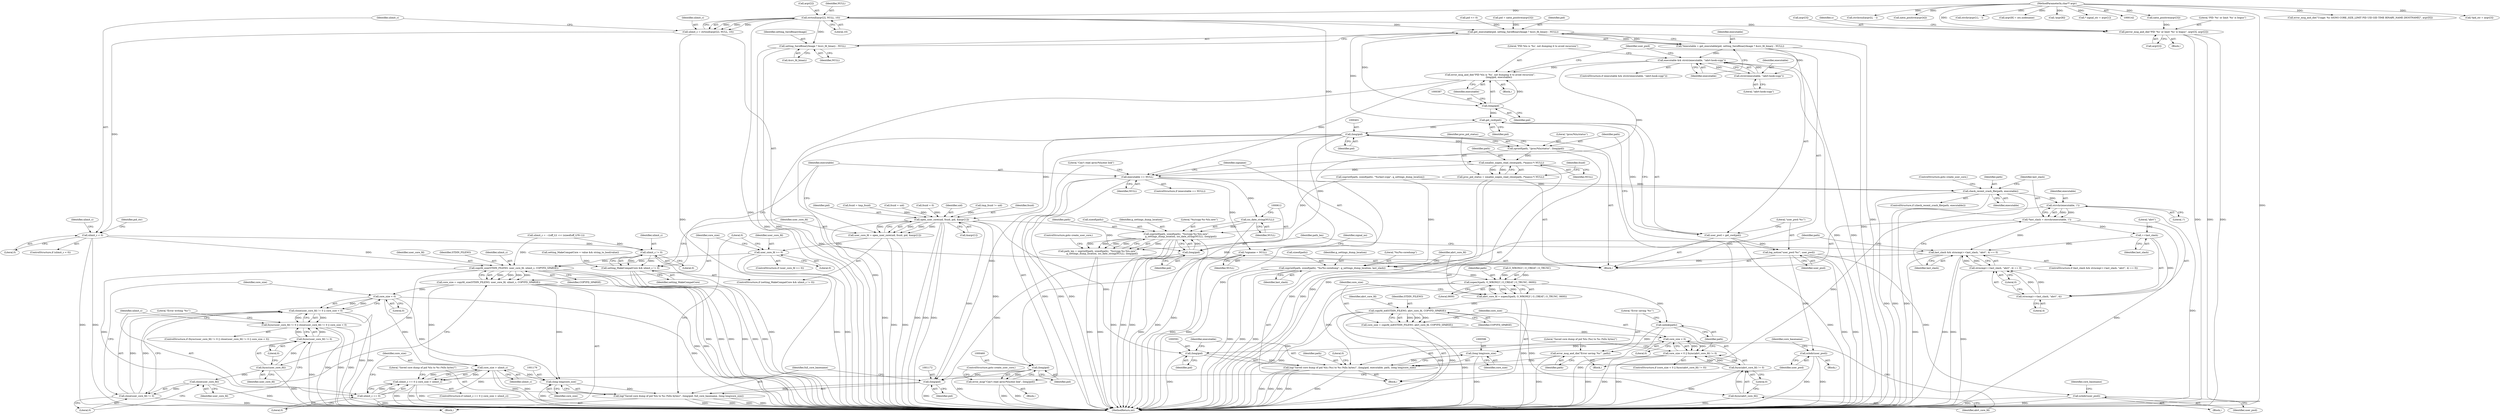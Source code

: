 digraph "0_abrt_80408e9e24a1c10f85fd969e1853e0f192157f92_0@array" {
"1000270" [label="(Call,strtoull(argv[2], NULL, 10))"];
"1000144" [label="(MethodParameterIn,char** argv)"];
"1000268" [label="(Call,ulimit_c = strtoull(argv[2], NULL, 10))"];
"1000277" [label="(Call,ulimit_c < 0)"];
"1000439" [label="(Call,ulimit_c != 0)"];
"1000437" [label="(Call,setting_MakeCompatCore && ulimit_c != 0)"];
"1001125" [label="(Call,copyfd_size(STDIN_FILENO, user_core_fd, ulimit_c, COPYFD_SPARSE))"];
"1001123" [label="(Call,core_size = copyfd_size(STDIN_FILENO, user_core_fd, ulimit_c, COPYFD_SPARSE))"];
"1001141" [label="(Call,core_size < 0)"];
"1001136" [label="(Call,close(user_core_fd) != 0 || core_size < 0)"];
"1001131" [label="(Call,fsync(user_core_fd) != 0 || close(user_core_fd) != 0 || core_size < 0)"];
"1001159" [label="(Call,core_size > ulimit_c)"];
"1001155" [label="(Call,ulimit_c == 0 || core_size > ulimit_c)"];
"1001175" [label="(Call,(long long)core_size)"];
"1001169" [label="(Call,log(\"Saved core dump of pid %lu to %s (%llu bytes)\", (long)pid, full_core_basename, (long long)core_size))"];
"1001133" [label="(Call,fsync(user_core_fd))"];
"1001132" [label="(Call,fsync(user_core_fd) != 0)"];
"1001138" [label="(Call,close(user_core_fd))"];
"1001137" [label="(Call,close(user_core_fd) != 0)"];
"1001156" [label="(Call,ulimit_c == 0)"];
"1000321" [label="(Call,perror_msg_and_die(\"PID '%s' or limit '%s' is bogus\", argv[3], argv[2]))"];
"1000370" [label="(Call,get_executable(pid, setting_SaveBinaryImage ? &src_fd_binary : NULL))"];
"1000368" [label="(Call,*executable = get_executable(pid, setting_SaveBinaryImage ? &src_fd_binary : NULL))"];
"1000378" [label="(Call,executable && strstr(executable, \"/abrt-hook-ccpp\"))"];
"1000384" [label="(Call,error_msg_and_die(\"PID %lu is '%s', not dumping it to avoid recursion\",\n                        (long)pid, executable))"];
"1000453" [label="(Call,executable == NULL)"];
"1000464" [label="(Call,*signame = NULL)"];
"1000526" [label="(Call,check_recent_crash_file(path, executable))"];
"1000534" [label="(Call,strrchr(executable, '/'))"];
"1000532" [label="(Call,*last_slash = strrchr(executable, '/'))"];
"1000538" [label="(Call,last_slash && strncmp(++last_slash, \"abrt\", 4) == 0)"];
"1000548" [label="(Call,snprintf(path, sizeof(path), \"%s/%s-coredump\", g_settings_dump_location, last_slash))"];
"1000558" [label="(Call,xopen3(path, O_WRONLY | O_CREAT | O_TRUNC, 0600))"];
"1000556" [label="(Call,abrt_core_fd = xopen3(path, O_WRONLY | O_CREAT | O_TRUNC, 0600))"];
"1000569" [label="(Call,copyfd_eof(STDIN_FILENO, abrt_core_fd, COPYFD_SPARSE))"];
"1000567" [label="(Call,core_size = copyfd_eof(STDIN_FILENO, abrt_core_fd, COPYFD_SPARSE))"];
"1000575" [label="(Call,core_size < 0)"];
"1000574" [label="(Call,core_size < 0 || fsync(abrt_core_fd) != 0)"];
"1000595" [label="(Call,(long long)core_size)"];
"1000588" [label="(Call,log(\"Saved core dump of pid %lu (%s) to %s (%llu bytes)\", (long)pid, executable, path, (long long)core_size))"];
"1000579" [label="(Call,fsync(abrt_core_fd))"];
"1000578" [label="(Call,fsync(abrt_core_fd) != 0)"];
"1000583" [label="(Call,unlink(path))"];
"1000585" [label="(Call,error_msg_and_die(\"Error saving '%s'\", path))"];
"1000542" [label="(Call,++last_slash)"];
"1000541" [label="(Call,strncmp(++last_slash, \"abrt\", 4))"];
"1000540" [label="(Call,strncmp(++last_slash, \"abrt\", 4) == 0)"];
"1000609" [label="(Call,iso_date_string(NULL))"];
"1000603" [label="(Call,snprintf(path, sizeof(path), \"%s/ccpp-%s-%lu.new\",\n            g_settings_dump_location, iso_date_string(NULL), (long)pid))"];
"1000601" [label="(Call,path_len = snprintf(path, sizeof(path), \"%s/ccpp-%s-%lu.new\",\n            g_settings_dump_location, iso_date_string(NULL), (long)pid))"];
"1000380" [label="(Call,strstr(executable, \"/abrt-hook-ccpp\"))"];
"1000386" [label="(Call,(long)pid)"];
"1000392" [label="(Call,get_cwd(pid))"];
"1000390" [label="(Call,user_pwd = get_cwd(pid))"];
"1000394" [label="(Call,log_notice(\"user_pwd:'%s'\", user_pwd))"];
"1001148" [label="(Call,xchdir(user_pwd))"];
"1001163" [label="(Call,xchdir(user_pwd))"];
"1000400" [label="(Call,(long)pid)"];
"1000397" [label="(Call,sprintf(path, \"/proc/%lu/status\", (long)pid))"];
"1000405" [label="(Call,xmalloc_xopen_read_close(path, /*maxsz:*/ NULL))"];
"1000403" [label="(Call,proc_pid_status = xmalloc_xopen_read_close(path, /*maxsz:*/ NULL))"];
"1000444" [label="(Call,open_user_core(uid, fsuid, pid, &argv[1]))"];
"1000442" [label="(Call,user_core_fd = open_user_core(uid, fsuid, pid, &argv[1]))"];
"1001118" [label="(Call,user_core_fd >= 0)"];
"1000459" [label="(Call,(long)pid)"];
"1000457" [label="(Call,error_msg(\"Can't read /proc/%lu/exe link\", (long)pid))"];
"1001171" [label="(Call,(long)pid)"];
"1000590" [label="(Call,(long)pid)"];
"1000611" [label="(Call,(long)pid)"];
"1000372" [label="(Call,setting_SaveBinaryImage ? &src_fd_binary : NULL)"];
"1001126" [label="(Identifier,STDIN_FILENO)"];
"1001132" [label="(Call,fsync(user_core_fd) != 0)"];
"1000393" [label="(Identifier,pid)"];
"1000607" [label="(Literal,\"%s/ccpp-%s-%lu.new\")"];
"1000397" [label="(Call,sprintf(path, \"/proc/%lu/status\", (long)pid))"];
"1000537" [label="(ControlStructure,if (last_slash && strncmp(++last_slash, \"abrt\", 4) == 0))"];
"1001131" [label="(Call,fsync(user_core_fd) != 0 || close(user_core_fd) != 0 || core_size < 0)"];
"1001162" [label="(Block,)"];
"1000468" [label="(Identifier,signal_no)"];
"1001175" [label="(Call,(long long)core_size)"];
"1001170" [label="(Literal,\"Saved core dump of pid %lu to %s (%llu bytes)\")"];
"1001164" [label="(Identifier,user_pwd)"];
"1000403" [label="(Call,proc_pid_status = xmalloc_xopen_read_close(path, /*maxsz:*/ NULL))"];
"1000171" [label="(Call,error_msg_and_die(\"Usage: %s SIGNO CORE_SIZE_LIMIT PID UID GID TIME BINARY_NAME [HOSTNAME]\", argv[0]))"];
"1000378" [label="(Call,executable && strstr(executable, \"/abrt-hook-ccpp\"))"];
"1000437" [label="(Call,setting_MakeCompatCore && ulimit_c != 0)"];
"1001169" [label="(Call,log(\"Saved core dump of pid %lu to %s (%llu bytes)\", (long)pid, full_core_basename, (long long)core_size))"];
"1001138" [label="(Call,close(user_core_fd))"];
"1000594" [label="(Identifier,path)"];
"1000541" [label="(Call,strncmp(++last_slash, \"abrt\", 4))"];
"1000611" [label="(Call,(long)pid)"];
"1000376" [label="(Identifier,NULL)"];
"1000603" [label="(Call,snprintf(path, sizeof(path), \"%s/ccpp-%s-%lu.new\",\n            g_settings_dump_location, iso_date_string(NULL), (long)pid))"];
"1000296" [label="(Identifier,pid_str)"];
"1001155" [label="(Call,ulimit_c == 0 || core_size > ulimit_c)"];
"1000269" [label="(Identifier,ulimit_c)"];
"1000326" [label="(Call,argv[2])"];
"1000580" [label="(Identifier,abrt_core_fd)"];
"1000443" [label="(Identifier,user_core_fd)"];
"1001171" [label="(Call,(long)pid)"];
"1000590" [label="(Call,(long)pid)"];
"1001139" [label="(Identifier,user_core_fd)"];
"1001143" [label="(Literal,0)"];
"1001159" [label="(Call,core_size > ulimit_c)"];
"1000539" [label="(Identifier,last_slash)"];
"1000544" [label="(Literal,\"abrt\")"];
"1000534" [label="(Call,strrchr(executable, '/'))"];
"1000380" [label="(Call,strstr(executable, \"/abrt-hook-ccpp\"))"];
"1001135" [label="(Literal,0)"];
"1000410" [label="(Identifier,fsuid)"];
"1000370" [label="(Call,get_executable(pid, setting_SaveBinaryImage ? &src_fd_binary : NULL))"];
"1001151" [label="(Identifier,core_basename)"];
"1000295" [label="(Call,*pid_str = argv[3])"];
"1001118" [label="(Call,user_core_fd >= 0)"];
"1001117" [label="(ControlStructure,if (user_core_fd >= 0))"];
"1000282" [label="(Identifier,ulimit_c)"];
"1001154" [label="(ControlStructure,if (ulimit_c == 0 || core_size > ulimit_c))"];
"1000368" [label="(Call,*executable = get_executable(pid, setting_SaveBinaryImage ? &src_fd_binary : NULL))"];
"1000569" [label="(Call,copyfd_eof(STDIN_FILENO, abrt_core_fd, COPYFD_SPARSE))"];
"1000586" [label="(Literal,\"Error saving '%s'\")"];
"1001173" [label="(Identifier,pid)"];
"1000276" [label="(ControlStructure,if (ulimit_c < 0))"];
"1001136" [label="(Call,close(user_core_fd) != 0 || core_size < 0)"];
"1000599" [label="(Literal,0)"];
"1000384" [label="(Call,error_msg_and_die(\"PID %lu is '%s', not dumping it to avoid recursion\",\n                        (long)pid, executable))"];
"1000573" [label="(ControlStructure,if (core_size < 0 || fsync(abrt_core_fd) != 0))"];
"1000271" [label="(Call,argv[2])"];
"1000570" [label="(Identifier,STDIN_FILENO)"];
"1000392" [label="(Call,get_cwd(pid))"];
"1000525" [label="(ControlStructure,if (check_recent_crash_file(path, executable)))"];
"1000223" [label="(Call,setting_MakeCompatCore = value && string_to_bool(value))"];
"1000553" [label="(Identifier,g_settings_dump_location)"];
"1000371" [label="(Identifier,pid)"];
"1001134" [label="(Identifier,user_core_fd)"];
"1000405" [label="(Call,xmalloc_xopen_read_close(path, /*maxsz:*/ NULL))"];
"1000447" [label="(Identifier,pid)"];
"1001157" [label="(Identifier,ulimit_c)"];
"1000605" [label="(Call,sizeof(path))"];
"1001142" [label="(Identifier,core_size)"];
"1000533" [label="(Identifier,last_slash)"];
"1000322" [label="(Literal,\"PID '%s' or limit '%s' is bogus\")"];
"1000560" [label="(Call,O_WRONLY | O_CREAT | O_TRUNC)"];
"1000323" [label="(Call,argv[3])"];
"1000433" [label="(Call,fsuid = tmp_fsuid)"];
"1001156" [label="(Call,ulimit_c == 0)"];
"1000462" [label="(ControlStructure,goto create_user_core;)"];
"1001133" [label="(Call,fsync(user_core_fd))"];
"1001180" [label="(MethodReturn,int)"];
"1000582" [label="(Block,)"];
"1001137" [label="(Call,close(user_core_fd) != 0)"];
"1000406" [label="(Identifier,path)"];
"1000196" [label="(Call,strchrnul(argv[i], ' '))"];
"1000593" [label="(Identifier,executable)"];
"1000386" [label="(Call,(long)pid)"];
"1001160" [label="(Identifier,core_size)"];
"1000465" [label="(Identifier,signame)"];
"1000545" [label="(Literal,4)"];
"1000608" [label="(Identifier,g_settings_dump_location)"];
"1000588" [label="(Call,log(\"Saved core dump of pid %lu (%s) to %s (%llu bytes)\", (long)pid, executable, path, (long long)core_size))"];
"1000559" [label="(Identifier,path)"];
"1000602" [label="(Identifier,path_len)"];
"1001158" [label="(Literal,0)"];
"1000379" [label="(Identifier,executable)"];
"1000546" [label="(Literal,0)"];
"1001120" [label="(Literal,0)"];
"1001179" [label="(Literal,0)"];
"1000310" [label="(Call,xatoi_positive(argv[4]))"];
"1001129" [label="(Identifier,COPYFD_SPARSE)"];
"1000572" [label="(Identifier,COPYFD_SPARSE)"];
"1000388" [label="(Identifier,pid)"];
"1001127" [label="(Identifier,user_core_fd)"];
"1001140" [label="(Literal,0)"];
"1000383" [label="(Block,)"];
"1000400" [label="(Call,(long)pid)"];
"1001119" [label="(Identifier,user_core_fd)"];
"1000601" [label="(Call,path_len = snprintf(path, sizeof(path), \"%s/ccpp-%s-%lu.new\",\n            g_settings_dump_location, iso_date_string(NULL), (long)pid))"];
"1000464" [label="(Call,*signame = NULL)"];
"1000557" [label="(Identifier,abrt_core_fd)"];
"1000579" [label="(Call,fsync(abrt_core_fd))"];
"1000576" [label="(Identifier,core_size)"];
"1000317" [label="(Call,pid <= 0)"];
"1000177" [label="(Call,strchr(argv[1], ' '))"];
"1000270" [label="(Call,strtoull(argv[2], NULL, 10))"];
"1000552" [label="(Literal,\"%s/%s-coredump\")"];
"1000610" [label="(Identifier,NULL)"];
"1000459" [label="(Call,(long)pid)"];
"1000466" [label="(Identifier,NULL)"];
"1001149" [label="(Identifier,user_pwd)"];
"1000540" [label="(Call,strncmp(++last_slash, \"abrt\", 4) == 0)"];
"1000321" [label="(Call,perror_msg_and_die(\"PID '%s' or limit '%s' is bogus\", argv[3], argv[2]))"];
"1000578" [label="(Call,fsync(abrt_core_fd) != 0)"];
"1001148" [label="(Call,xchdir(user_pwd))"];
"1000390" [label="(Call,user_pwd = get_cwd(pid))"];
"1000399" [label="(Literal,\"/proc/%lu/status\")"];
"1000574" [label="(Call,core_size < 0 || fsync(abrt_core_fd) != 0)"];
"1000585" [label="(Call,error_msg_and_die(\"Error saving '%s'\", path))"];
"1000615" [label="(ControlStructure,goto create_user_core;)"];
"1000382" [label="(Literal,\"/abrt-hook-ccpp\")"];
"1000389" [label="(Identifier,executable)"];
"1000565" [label="(Literal,0600)"];
"1000278" [label="(Identifier,ulimit_c)"];
"1000441" [label="(Literal,0)"];
"1000571" [label="(Identifier,abrt_core_fd)"];
"1000535" [label="(Identifier,executable)"];
"1000409" [label="(Call,fsuid = uid)"];
"1000567" [label="(Call,core_size = copyfd_eof(STDIN_FILENO, abrt_core_fd, COPYFD_SPARSE))"];
"1001177" [label="(Identifier,core_size)"];
"1000550" [label="(Call,sizeof(path))"];
"1000436" [label="(ControlStructure,if (setting_MakeCompatCore && ulimit_c != 0))"];
"1000587" [label="(Identifier,path)"];
"1001161" [label="(Identifier,ulimit_c)"];
"1000456" [label="(Block,)"];
"1000407" [label="(Identifier,NULL)"];
"1000542" [label="(Call,++last_slash)"];
"1000458" [label="(Literal,\"Can't read /proc/%lu/exe link\")"];
"1000448" [label="(Call,&argv[1])"];
"1000461" [label="(Identifier,pid)"];
"1000568" [label="(Identifier,core_size)"];
"1000543" [label="(Identifier,last_slash)"];
"1000395" [label="(Literal,\"user_pwd:'%s'\")"];
"1000556" [label="(Call,abrt_core_fd = xopen3(path, O_WRONLY | O_CREAT | O_TRUNC, 0600))"];
"1000592" [label="(Identifier,pid)"];
"1000452" [label="(ControlStructure,if (executable == NULL))"];
"1000581" [label="(Literal,0)"];
"1000519" [label="(Call,snprintf(path, sizeof(path), \"%s/last-ccpp\", g_settings_dump_location))"];
"1000575" [label="(Call,core_size < 0)"];
"1000604" [label="(Identifier,path)"];
"1001128" [label="(Identifier,ulimit_c)"];
"1000381" [label="(Identifier,executable)"];
"1001163" [label="(Call,xchdir(user_pwd))"];
"1000538" [label="(Call,last_slash && strncmp(++last_slash, \"abrt\", 4) == 0)"];
"1000548" [label="(Call,snprintf(path, sizeof(path), \"%s/%s-coredump\", g_settings_dump_location, last_slash))"];
"1001174" [label="(Identifier,full_core_basename)"];
"1000453" [label="(Call,executable == NULL)"];
"1000457" [label="(Call,error_msg(\"Can't read /proc/%lu/exe link\", (long)pid))"];
"1001141" [label="(Call,core_size < 0)"];
"1000527" [label="(Identifier,path)"];
"1000354" [label="(Call,argv[8] = uts.nodename)"];
"1000558" [label="(Call,xopen3(path, O_WRONLY | O_CREAT | O_TRUNC, 0600))"];
"1001166" [label="(Identifier,core_basename)"];
"1001124" [label="(Identifier,core_size)"];
"1000425" [label="(Call,fsuid = 0)"];
"1001125" [label="(Call,copyfd_size(STDIN_FILENO, user_core_fd, ulimit_c, COPYFD_SPARSE))"];
"1000439" [label="(Call,ulimit_c != 0)"];
"1000536" [label="(Literal,'/')"];
"1000549" [label="(Identifier,path)"];
"1000597" [label="(Identifier,core_size)"];
"1001144" [label="(Block,)"];
"1000404" [label="(Identifier,proc_pid_status)"];
"1000442" [label="(Call,user_core_fd = open_user_core(uid, fsuid, pid, &argv[1]))"];
"1000369" [label="(Identifier,executable)"];
"1000445" [label="(Identifier,uid)"];
"1000145" [label="(Block,)"];
"1000279" [label="(Literal,0)"];
"1000320" [label="(Block,)"];
"1000532" [label="(Call,*last_slash = strrchr(executable, '/'))"];
"1000583" [label="(Call,unlink(path))"];
"1000394" [label="(Call,log_notice(\"user_pwd:'%s'\", user_pwd))"];
"1000547" [label="(Block,)"];
"1001146" [label="(Literal,\"Error writing '%s'\")"];
"1000609" [label="(Call,iso_date_string(NULL))"];
"1000144" [label="(MethodParameterIn,char** argv)"];
"1000444" [label="(Call,open_user_core(uid, fsuid, pid, &argv[1]))"];
"1000595" [label="(Call,(long long)core_size)"];
"1000268" [label="(Call,ulimit_c = strtoull(argv[2], NULL, 10))"];
"1000275" [label="(Literal,10)"];
"1000526" [label="(Call,check_recent_crash_file(path, executable))"];
"1001123" [label="(Call,core_size = copyfd_size(STDIN_FILENO, user_core_fd, ulimit_c, COPYFD_SPARSE))"];
"1000346" [label="(Call,!argv[8])"];
"1000440" [label="(Identifier,ulimit_c)"];
"1000530" [label="(ControlStructure,goto create_user_core;)"];
"1000257" [label="(Call,* signal_str = argv[1])"];
"1000303" [label="(Call,xatoi_positive(argv[3]))"];
"1000372" [label="(Call,setting_SaveBinaryImage ? &src_fd_binary : NULL)"];
"1000402" [label="(Identifier,pid)"];
"1000421" [label="(Call,tmp_fsuid != uid)"];
"1000528" [label="(Identifier,executable)"];
"1000455" [label="(Identifier,NULL)"];
"1001130" [label="(ControlStructure,if (fsync(user_core_fd) != 0 || close(user_core_fd) != 0 || core_size < 0))"];
"1000277" [label="(Call,ulimit_c < 0)"];
"1000454" [label="(Identifier,executable)"];
"1000438" [label="(Identifier,setting_MakeCompatCore)"];
"1000281" [label="(Call,ulimit_c = ~((off_t)1 << (sizeof(off_t)*8-1)))"];
"1000554" [label="(Identifier,last_slash)"];
"1000398" [label="(Identifier,path)"];
"1001121" [label="(Block,)"];
"1000391" [label="(Identifier,user_pwd)"];
"1000301" [label="(Call,pid = xatoi_positive(argv[3]))"];
"1000385" [label="(Literal,\"PID %lu is '%s', not dumping it to avoid recursion\")"];
"1000589" [label="(Literal,\"Saved core dump of pid %lu (%s) to %s (%llu bytes)\")"];
"1000613" [label="(Identifier,pid)"];
"1000446" [label="(Identifier,fsuid)"];
"1000377" [label="(ControlStructure,if (executable && strstr(executable, \"/abrt-hook-ccpp\")))"];
"1000374" [label="(Call,&src_fd_binary)"];
"1000373" [label="(Identifier,setting_SaveBinaryImage)"];
"1000332" [label="(Identifier,s)"];
"1000577" [label="(Literal,0)"];
"1000584" [label="(Identifier,path)"];
"1000274" [label="(Identifier,NULL)"];
"1000396" [label="(Identifier,user_pwd)"];
"1000270" -> "1000268"  [label="AST: "];
"1000270" -> "1000275"  [label="CFG: "];
"1000271" -> "1000270"  [label="AST: "];
"1000274" -> "1000270"  [label="AST: "];
"1000275" -> "1000270"  [label="AST: "];
"1000268" -> "1000270"  [label="CFG: "];
"1000270" -> "1001180"  [label="DDG: "];
"1000270" -> "1000268"  [label="DDG: "];
"1000270" -> "1000268"  [label="DDG: "];
"1000270" -> "1000268"  [label="DDG: "];
"1000144" -> "1000270"  [label="DDG: "];
"1000270" -> "1000321"  [label="DDG: "];
"1000270" -> "1000370"  [label="DDG: "];
"1000270" -> "1000372"  [label="DDG: "];
"1000270" -> "1000405"  [label="DDG: "];
"1000144" -> "1000142"  [label="AST: "];
"1000144" -> "1001180"  [label="DDG: "];
"1000144" -> "1000171"  [label="DDG: "];
"1000144" -> "1000177"  [label="DDG: "];
"1000144" -> "1000196"  [label="DDG: "];
"1000144" -> "1000257"  [label="DDG: "];
"1000144" -> "1000295"  [label="DDG: "];
"1000144" -> "1000303"  [label="DDG: "];
"1000144" -> "1000310"  [label="DDG: "];
"1000144" -> "1000321"  [label="DDG: "];
"1000144" -> "1000346"  [label="DDG: "];
"1000144" -> "1000354"  [label="DDG: "];
"1000268" -> "1000145"  [label="AST: "];
"1000269" -> "1000268"  [label="AST: "];
"1000278" -> "1000268"  [label="CFG: "];
"1000268" -> "1001180"  [label="DDG: "];
"1000268" -> "1000277"  [label="DDG: "];
"1000277" -> "1000276"  [label="AST: "];
"1000277" -> "1000279"  [label="CFG: "];
"1000278" -> "1000277"  [label="AST: "];
"1000279" -> "1000277"  [label="AST: "];
"1000282" -> "1000277"  [label="CFG: "];
"1000296" -> "1000277"  [label="CFG: "];
"1000277" -> "1001180"  [label="DDG: "];
"1000277" -> "1001180"  [label="DDG: "];
"1000277" -> "1000439"  [label="DDG: "];
"1000277" -> "1001125"  [label="DDG: "];
"1000439" -> "1000437"  [label="AST: "];
"1000439" -> "1000441"  [label="CFG: "];
"1000440" -> "1000439"  [label="AST: "];
"1000441" -> "1000439"  [label="AST: "];
"1000437" -> "1000439"  [label="CFG: "];
"1000439" -> "1001180"  [label="DDG: "];
"1000439" -> "1000437"  [label="DDG: "];
"1000439" -> "1000437"  [label="DDG: "];
"1000281" -> "1000439"  [label="DDG: "];
"1000439" -> "1001125"  [label="DDG: "];
"1000437" -> "1000436"  [label="AST: "];
"1000437" -> "1000438"  [label="CFG: "];
"1000438" -> "1000437"  [label="AST: "];
"1000443" -> "1000437"  [label="CFG: "];
"1000454" -> "1000437"  [label="CFG: "];
"1000437" -> "1001180"  [label="DDG: "];
"1000437" -> "1001180"  [label="DDG: "];
"1000437" -> "1001180"  [label="DDG: "];
"1000223" -> "1000437"  [label="DDG: "];
"1001125" -> "1001123"  [label="AST: "];
"1001125" -> "1001129"  [label="CFG: "];
"1001126" -> "1001125"  [label="AST: "];
"1001127" -> "1001125"  [label="AST: "];
"1001128" -> "1001125"  [label="AST: "];
"1001129" -> "1001125"  [label="AST: "];
"1001123" -> "1001125"  [label="CFG: "];
"1001125" -> "1001180"  [label="DDG: "];
"1001125" -> "1001180"  [label="DDG: "];
"1001125" -> "1001180"  [label="DDG: "];
"1001125" -> "1001123"  [label="DDG: "];
"1001125" -> "1001123"  [label="DDG: "];
"1001125" -> "1001123"  [label="DDG: "];
"1001125" -> "1001123"  [label="DDG: "];
"1001118" -> "1001125"  [label="DDG: "];
"1000281" -> "1001125"  [label="DDG: "];
"1001125" -> "1001133"  [label="DDG: "];
"1001125" -> "1001156"  [label="DDG: "];
"1001123" -> "1001121"  [label="AST: "];
"1001124" -> "1001123"  [label="AST: "];
"1001134" -> "1001123"  [label="CFG: "];
"1001123" -> "1001180"  [label="DDG: "];
"1001123" -> "1001180"  [label="DDG: "];
"1001123" -> "1001141"  [label="DDG: "];
"1001123" -> "1001159"  [label="DDG: "];
"1001123" -> "1001175"  [label="DDG: "];
"1001141" -> "1001136"  [label="AST: "];
"1001141" -> "1001143"  [label="CFG: "];
"1001142" -> "1001141"  [label="AST: "];
"1001143" -> "1001141"  [label="AST: "];
"1001136" -> "1001141"  [label="CFG: "];
"1001141" -> "1001180"  [label="DDG: "];
"1001141" -> "1001136"  [label="DDG: "];
"1001141" -> "1001136"  [label="DDG: "];
"1001141" -> "1001159"  [label="DDG: "];
"1001141" -> "1001175"  [label="DDG: "];
"1001136" -> "1001131"  [label="AST: "];
"1001136" -> "1001137"  [label="CFG: "];
"1001137" -> "1001136"  [label="AST: "];
"1001131" -> "1001136"  [label="CFG: "];
"1001136" -> "1001180"  [label="DDG: "];
"1001136" -> "1001180"  [label="DDG: "];
"1001136" -> "1001131"  [label="DDG: "];
"1001136" -> "1001131"  [label="DDG: "];
"1001137" -> "1001136"  [label="DDG: "];
"1001137" -> "1001136"  [label="DDG: "];
"1001131" -> "1001130"  [label="AST: "];
"1001131" -> "1001132"  [label="CFG: "];
"1001132" -> "1001131"  [label="AST: "];
"1001146" -> "1001131"  [label="CFG: "];
"1001157" -> "1001131"  [label="CFG: "];
"1001131" -> "1001180"  [label="DDG: "];
"1001131" -> "1001180"  [label="DDG: "];
"1001131" -> "1001180"  [label="DDG: "];
"1001132" -> "1001131"  [label="DDG: "];
"1001132" -> "1001131"  [label="DDG: "];
"1001159" -> "1001155"  [label="AST: "];
"1001159" -> "1001161"  [label="CFG: "];
"1001160" -> "1001159"  [label="AST: "];
"1001161" -> "1001159"  [label="AST: "];
"1001155" -> "1001159"  [label="CFG: "];
"1001159" -> "1001180"  [label="DDG: "];
"1001159" -> "1001180"  [label="DDG: "];
"1001159" -> "1001155"  [label="DDG: "];
"1001159" -> "1001155"  [label="DDG: "];
"1001156" -> "1001159"  [label="DDG: "];
"1001159" -> "1001175"  [label="DDG: "];
"1001155" -> "1001154"  [label="AST: "];
"1001155" -> "1001156"  [label="CFG: "];
"1001156" -> "1001155"  [label="AST: "];
"1001164" -> "1001155"  [label="CFG: "];
"1001170" -> "1001155"  [label="CFG: "];
"1001155" -> "1001180"  [label="DDG: "];
"1001155" -> "1001180"  [label="DDG: "];
"1001155" -> "1001180"  [label="DDG: "];
"1001156" -> "1001155"  [label="DDG: "];
"1001156" -> "1001155"  [label="DDG: "];
"1001175" -> "1001169"  [label="AST: "];
"1001175" -> "1001177"  [label="CFG: "];
"1001176" -> "1001175"  [label="AST: "];
"1001177" -> "1001175"  [label="AST: "];
"1001169" -> "1001175"  [label="CFG: "];
"1001175" -> "1001180"  [label="DDG: "];
"1001175" -> "1001169"  [label="DDG: "];
"1001169" -> "1001121"  [label="AST: "];
"1001170" -> "1001169"  [label="AST: "];
"1001171" -> "1001169"  [label="AST: "];
"1001174" -> "1001169"  [label="AST: "];
"1001179" -> "1001169"  [label="CFG: "];
"1001169" -> "1001180"  [label="DDG: "];
"1001169" -> "1001180"  [label="DDG: "];
"1001169" -> "1001180"  [label="DDG: "];
"1001169" -> "1001180"  [label="DDG: "];
"1001171" -> "1001169"  [label="DDG: "];
"1001133" -> "1001132"  [label="AST: "];
"1001133" -> "1001134"  [label="CFG: "];
"1001134" -> "1001133"  [label="AST: "];
"1001135" -> "1001133"  [label="CFG: "];
"1001133" -> "1001180"  [label="DDG: "];
"1001133" -> "1001132"  [label="DDG: "];
"1001133" -> "1001138"  [label="DDG: "];
"1001132" -> "1001135"  [label="CFG: "];
"1001135" -> "1001132"  [label="AST: "];
"1001139" -> "1001132"  [label="CFG: "];
"1001132" -> "1001180"  [label="DDG: "];
"1001138" -> "1001137"  [label="AST: "];
"1001138" -> "1001139"  [label="CFG: "];
"1001139" -> "1001138"  [label="AST: "];
"1001140" -> "1001138"  [label="CFG: "];
"1001138" -> "1001180"  [label="DDG: "];
"1001138" -> "1001137"  [label="DDG: "];
"1001137" -> "1001140"  [label="CFG: "];
"1001140" -> "1001137"  [label="AST: "];
"1001142" -> "1001137"  [label="CFG: "];
"1001137" -> "1001180"  [label="DDG: "];
"1001156" -> "1001158"  [label="CFG: "];
"1001157" -> "1001156"  [label="AST: "];
"1001158" -> "1001156"  [label="AST: "];
"1001160" -> "1001156"  [label="CFG: "];
"1001156" -> "1001180"  [label="DDG: "];
"1000321" -> "1000320"  [label="AST: "];
"1000321" -> "1000326"  [label="CFG: "];
"1000322" -> "1000321"  [label="AST: "];
"1000323" -> "1000321"  [label="AST: "];
"1000326" -> "1000321"  [label="AST: "];
"1000332" -> "1000321"  [label="CFG: "];
"1000321" -> "1001180"  [label="DDG: "];
"1000321" -> "1001180"  [label="DDG: "];
"1000321" -> "1001180"  [label="DDG: "];
"1000303" -> "1000321"  [label="DDG: "];
"1000370" -> "1000368"  [label="AST: "];
"1000370" -> "1000372"  [label="CFG: "];
"1000371" -> "1000370"  [label="AST: "];
"1000372" -> "1000370"  [label="AST: "];
"1000368" -> "1000370"  [label="CFG: "];
"1000370" -> "1001180"  [label="DDG: "];
"1000370" -> "1000368"  [label="DDG: "];
"1000370" -> "1000368"  [label="DDG: "];
"1000317" -> "1000370"  [label="DDG: "];
"1000301" -> "1000370"  [label="DDG: "];
"1000370" -> "1000386"  [label="DDG: "];
"1000370" -> "1000392"  [label="DDG: "];
"1000368" -> "1000145"  [label="AST: "];
"1000369" -> "1000368"  [label="AST: "];
"1000379" -> "1000368"  [label="CFG: "];
"1000368" -> "1001180"  [label="DDG: "];
"1000368" -> "1000378"  [label="DDG: "];
"1000368" -> "1000380"  [label="DDG: "];
"1000378" -> "1000377"  [label="AST: "];
"1000378" -> "1000379"  [label="CFG: "];
"1000378" -> "1000380"  [label="CFG: "];
"1000379" -> "1000378"  [label="AST: "];
"1000380" -> "1000378"  [label="AST: "];
"1000385" -> "1000378"  [label="CFG: "];
"1000391" -> "1000378"  [label="CFG: "];
"1000378" -> "1001180"  [label="DDG: "];
"1000378" -> "1001180"  [label="DDG: "];
"1000380" -> "1000378"  [label="DDG: "];
"1000380" -> "1000378"  [label="DDG: "];
"1000378" -> "1000384"  [label="DDG: "];
"1000378" -> "1000453"  [label="DDG: "];
"1000384" -> "1000383"  [label="AST: "];
"1000384" -> "1000389"  [label="CFG: "];
"1000385" -> "1000384"  [label="AST: "];
"1000386" -> "1000384"  [label="AST: "];
"1000389" -> "1000384"  [label="AST: "];
"1000391" -> "1000384"  [label="CFG: "];
"1000384" -> "1001180"  [label="DDG: "];
"1000386" -> "1000384"  [label="DDG: "];
"1000384" -> "1000453"  [label="DDG: "];
"1000453" -> "1000452"  [label="AST: "];
"1000453" -> "1000455"  [label="CFG: "];
"1000454" -> "1000453"  [label="AST: "];
"1000455" -> "1000453"  [label="AST: "];
"1000458" -> "1000453"  [label="CFG: "];
"1000465" -> "1000453"  [label="CFG: "];
"1000453" -> "1001180"  [label="DDG: "];
"1000453" -> "1001180"  [label="DDG: "];
"1000453" -> "1001180"  [label="DDG: "];
"1000405" -> "1000453"  [label="DDG: "];
"1000453" -> "1000464"  [label="DDG: "];
"1000453" -> "1000526"  [label="DDG: "];
"1000453" -> "1000609"  [label="DDG: "];
"1000464" -> "1000145"  [label="AST: "];
"1000464" -> "1000466"  [label="CFG: "];
"1000465" -> "1000464"  [label="AST: "];
"1000466" -> "1000464"  [label="AST: "];
"1000468" -> "1000464"  [label="CFG: "];
"1000464" -> "1001180"  [label="DDG: "];
"1000464" -> "1001180"  [label="DDG: "];
"1000526" -> "1000525"  [label="AST: "];
"1000526" -> "1000528"  [label="CFG: "];
"1000527" -> "1000526"  [label="AST: "];
"1000528" -> "1000526"  [label="AST: "];
"1000530" -> "1000526"  [label="CFG: "];
"1000533" -> "1000526"  [label="CFG: "];
"1000526" -> "1001180"  [label="DDG: "];
"1000526" -> "1001180"  [label="DDG: "];
"1000526" -> "1001180"  [label="DDG: "];
"1000519" -> "1000526"  [label="DDG: "];
"1000526" -> "1000534"  [label="DDG: "];
"1000534" -> "1000532"  [label="AST: "];
"1000534" -> "1000536"  [label="CFG: "];
"1000535" -> "1000534"  [label="AST: "];
"1000536" -> "1000534"  [label="AST: "];
"1000532" -> "1000534"  [label="CFG: "];
"1000534" -> "1001180"  [label="DDG: "];
"1000534" -> "1000532"  [label="DDG: "];
"1000534" -> "1000532"  [label="DDG: "];
"1000534" -> "1000588"  [label="DDG: "];
"1000532" -> "1000145"  [label="AST: "];
"1000533" -> "1000532"  [label="AST: "];
"1000539" -> "1000532"  [label="CFG: "];
"1000532" -> "1001180"  [label="DDG: "];
"1000532" -> "1000538"  [label="DDG: "];
"1000532" -> "1000542"  [label="DDG: "];
"1000538" -> "1000537"  [label="AST: "];
"1000538" -> "1000539"  [label="CFG: "];
"1000538" -> "1000540"  [label="CFG: "];
"1000539" -> "1000538"  [label="AST: "];
"1000540" -> "1000538"  [label="AST: "];
"1000549" -> "1000538"  [label="CFG: "];
"1000602" -> "1000538"  [label="CFG: "];
"1000538" -> "1001180"  [label="DDG: "];
"1000538" -> "1001180"  [label="DDG: "];
"1000538" -> "1001180"  [label="DDG: "];
"1000542" -> "1000538"  [label="DDG: "];
"1000540" -> "1000538"  [label="DDG: "];
"1000540" -> "1000538"  [label="DDG: "];
"1000538" -> "1000548"  [label="DDG: "];
"1000548" -> "1000547"  [label="AST: "];
"1000548" -> "1000554"  [label="CFG: "];
"1000549" -> "1000548"  [label="AST: "];
"1000550" -> "1000548"  [label="AST: "];
"1000552" -> "1000548"  [label="AST: "];
"1000553" -> "1000548"  [label="AST: "];
"1000554" -> "1000548"  [label="AST: "];
"1000557" -> "1000548"  [label="CFG: "];
"1000548" -> "1001180"  [label="DDG: "];
"1000548" -> "1001180"  [label="DDG: "];
"1000548" -> "1001180"  [label="DDG: "];
"1000519" -> "1000548"  [label="DDG: "];
"1000548" -> "1000558"  [label="DDG: "];
"1000558" -> "1000556"  [label="AST: "];
"1000558" -> "1000565"  [label="CFG: "];
"1000559" -> "1000558"  [label="AST: "];
"1000560" -> "1000558"  [label="AST: "];
"1000565" -> "1000558"  [label="AST: "];
"1000556" -> "1000558"  [label="CFG: "];
"1000558" -> "1001180"  [label="DDG: "];
"1000558" -> "1000556"  [label="DDG: "];
"1000558" -> "1000556"  [label="DDG: "];
"1000558" -> "1000556"  [label="DDG: "];
"1000560" -> "1000558"  [label="DDG: "];
"1000560" -> "1000558"  [label="DDG: "];
"1000558" -> "1000583"  [label="DDG: "];
"1000558" -> "1000588"  [label="DDG: "];
"1000556" -> "1000547"  [label="AST: "];
"1000557" -> "1000556"  [label="AST: "];
"1000568" -> "1000556"  [label="CFG: "];
"1000556" -> "1001180"  [label="DDG: "];
"1000556" -> "1000569"  [label="DDG: "];
"1000569" -> "1000567"  [label="AST: "];
"1000569" -> "1000572"  [label="CFG: "];
"1000570" -> "1000569"  [label="AST: "];
"1000571" -> "1000569"  [label="AST: "];
"1000572" -> "1000569"  [label="AST: "];
"1000567" -> "1000569"  [label="CFG: "];
"1000569" -> "1001180"  [label="DDG: "];
"1000569" -> "1001180"  [label="DDG: "];
"1000569" -> "1001180"  [label="DDG: "];
"1000569" -> "1000567"  [label="DDG: "];
"1000569" -> "1000567"  [label="DDG: "];
"1000569" -> "1000567"  [label="DDG: "];
"1000569" -> "1000579"  [label="DDG: "];
"1000567" -> "1000547"  [label="AST: "];
"1000568" -> "1000567"  [label="AST: "];
"1000576" -> "1000567"  [label="CFG: "];
"1000567" -> "1001180"  [label="DDG: "];
"1000567" -> "1000575"  [label="DDG: "];
"1000575" -> "1000574"  [label="AST: "];
"1000575" -> "1000577"  [label="CFG: "];
"1000576" -> "1000575"  [label="AST: "];
"1000577" -> "1000575"  [label="AST: "];
"1000580" -> "1000575"  [label="CFG: "];
"1000574" -> "1000575"  [label="CFG: "];
"1000575" -> "1000574"  [label="DDG: "];
"1000575" -> "1000574"  [label="DDG: "];
"1000575" -> "1000595"  [label="DDG: "];
"1000574" -> "1000573"  [label="AST: "];
"1000574" -> "1000578"  [label="CFG: "];
"1000578" -> "1000574"  [label="AST: "];
"1000584" -> "1000574"  [label="CFG: "];
"1000589" -> "1000574"  [label="CFG: "];
"1000574" -> "1001180"  [label="DDG: "];
"1000574" -> "1001180"  [label="DDG: "];
"1000574" -> "1001180"  [label="DDG: "];
"1000578" -> "1000574"  [label="DDG: "];
"1000578" -> "1000574"  [label="DDG: "];
"1000595" -> "1000588"  [label="AST: "];
"1000595" -> "1000597"  [label="CFG: "];
"1000596" -> "1000595"  [label="AST: "];
"1000597" -> "1000595"  [label="AST: "];
"1000588" -> "1000595"  [label="CFG: "];
"1000595" -> "1001180"  [label="DDG: "];
"1000595" -> "1000588"  [label="DDG: "];
"1000588" -> "1000547"  [label="AST: "];
"1000589" -> "1000588"  [label="AST: "];
"1000590" -> "1000588"  [label="AST: "];
"1000593" -> "1000588"  [label="AST: "];
"1000594" -> "1000588"  [label="AST: "];
"1000599" -> "1000588"  [label="CFG: "];
"1000588" -> "1001180"  [label="DDG: "];
"1000588" -> "1001180"  [label="DDG: "];
"1000588" -> "1001180"  [label="DDG: "];
"1000588" -> "1001180"  [label="DDG: "];
"1000588" -> "1001180"  [label="DDG: "];
"1000590" -> "1000588"  [label="DDG: "];
"1000585" -> "1000588"  [label="DDG: "];
"1000579" -> "1000578"  [label="AST: "];
"1000579" -> "1000580"  [label="CFG: "];
"1000580" -> "1000579"  [label="AST: "];
"1000581" -> "1000579"  [label="CFG: "];
"1000579" -> "1001180"  [label="DDG: "];
"1000579" -> "1000578"  [label="DDG: "];
"1000578" -> "1000581"  [label="CFG: "];
"1000581" -> "1000578"  [label="AST: "];
"1000578" -> "1001180"  [label="DDG: "];
"1000583" -> "1000582"  [label="AST: "];
"1000583" -> "1000584"  [label="CFG: "];
"1000584" -> "1000583"  [label="AST: "];
"1000586" -> "1000583"  [label="CFG: "];
"1000583" -> "1001180"  [label="DDG: "];
"1000583" -> "1000585"  [label="DDG: "];
"1000585" -> "1000582"  [label="AST: "];
"1000585" -> "1000587"  [label="CFG: "];
"1000586" -> "1000585"  [label="AST: "];
"1000587" -> "1000585"  [label="AST: "];
"1000589" -> "1000585"  [label="CFG: "];
"1000585" -> "1001180"  [label="DDG: "];
"1000542" -> "1000541"  [label="AST: "];
"1000542" -> "1000543"  [label="CFG: "];
"1000543" -> "1000542"  [label="AST: "];
"1000544" -> "1000542"  [label="CFG: "];
"1000542" -> "1000541"  [label="DDG: "];
"1000541" -> "1000540"  [label="AST: "];
"1000541" -> "1000545"  [label="CFG: "];
"1000544" -> "1000541"  [label="AST: "];
"1000545" -> "1000541"  [label="AST: "];
"1000546" -> "1000541"  [label="CFG: "];
"1000541" -> "1000540"  [label="DDG: "];
"1000541" -> "1000540"  [label="DDG: "];
"1000540" -> "1000546"  [label="CFG: "];
"1000546" -> "1000540"  [label="AST: "];
"1000540" -> "1001180"  [label="DDG: "];
"1000609" -> "1000603"  [label="AST: "];
"1000609" -> "1000610"  [label="CFG: "];
"1000610" -> "1000609"  [label="AST: "];
"1000612" -> "1000609"  [label="CFG: "];
"1000609" -> "1001180"  [label="DDG: "];
"1000609" -> "1000603"  [label="DDG: "];
"1000603" -> "1000601"  [label="AST: "];
"1000603" -> "1000611"  [label="CFG: "];
"1000604" -> "1000603"  [label="AST: "];
"1000605" -> "1000603"  [label="AST: "];
"1000607" -> "1000603"  [label="AST: "];
"1000608" -> "1000603"  [label="AST: "];
"1000611" -> "1000603"  [label="AST: "];
"1000601" -> "1000603"  [label="CFG: "];
"1000603" -> "1001180"  [label="DDG: "];
"1000603" -> "1001180"  [label="DDG: "];
"1000603" -> "1001180"  [label="DDG: "];
"1000603" -> "1001180"  [label="DDG: "];
"1000603" -> "1000601"  [label="DDG: "];
"1000603" -> "1000601"  [label="DDG: "];
"1000603" -> "1000601"  [label="DDG: "];
"1000603" -> "1000601"  [label="DDG: "];
"1000603" -> "1000601"  [label="DDG: "];
"1000519" -> "1000603"  [label="DDG: "];
"1000611" -> "1000603"  [label="DDG: "];
"1000601" -> "1000145"  [label="AST: "];
"1000602" -> "1000601"  [label="AST: "];
"1000615" -> "1000601"  [label="CFG: "];
"1000601" -> "1001180"  [label="DDG: "];
"1000601" -> "1001180"  [label="DDG: "];
"1000380" -> "1000382"  [label="CFG: "];
"1000381" -> "1000380"  [label="AST: "];
"1000382" -> "1000380"  [label="AST: "];
"1000386" -> "1000388"  [label="CFG: "];
"1000387" -> "1000386"  [label="AST: "];
"1000388" -> "1000386"  [label="AST: "];
"1000389" -> "1000386"  [label="CFG: "];
"1000386" -> "1000392"  [label="DDG: "];
"1000392" -> "1000390"  [label="AST: "];
"1000392" -> "1000393"  [label="CFG: "];
"1000393" -> "1000392"  [label="AST: "];
"1000390" -> "1000392"  [label="CFG: "];
"1000392" -> "1000390"  [label="DDG: "];
"1000392" -> "1000400"  [label="DDG: "];
"1000390" -> "1000145"  [label="AST: "];
"1000391" -> "1000390"  [label="AST: "];
"1000395" -> "1000390"  [label="CFG: "];
"1000390" -> "1001180"  [label="DDG: "];
"1000390" -> "1000394"  [label="DDG: "];
"1000394" -> "1000145"  [label="AST: "];
"1000394" -> "1000396"  [label="CFG: "];
"1000395" -> "1000394"  [label="AST: "];
"1000396" -> "1000394"  [label="AST: "];
"1000398" -> "1000394"  [label="CFG: "];
"1000394" -> "1001180"  [label="DDG: "];
"1000394" -> "1001180"  [label="DDG: "];
"1000394" -> "1001148"  [label="DDG: "];
"1000394" -> "1001163"  [label="DDG: "];
"1001148" -> "1001144"  [label="AST: "];
"1001148" -> "1001149"  [label="CFG: "];
"1001149" -> "1001148"  [label="AST: "];
"1001151" -> "1001148"  [label="CFG: "];
"1001148" -> "1001180"  [label="DDG: "];
"1001148" -> "1001180"  [label="DDG: "];
"1001163" -> "1001162"  [label="AST: "];
"1001163" -> "1001164"  [label="CFG: "];
"1001164" -> "1001163"  [label="AST: "];
"1001166" -> "1001163"  [label="CFG: "];
"1001163" -> "1001180"  [label="DDG: "];
"1001163" -> "1001180"  [label="DDG: "];
"1000400" -> "1000397"  [label="AST: "];
"1000400" -> "1000402"  [label="CFG: "];
"1000401" -> "1000400"  [label="AST: "];
"1000402" -> "1000400"  [label="AST: "];
"1000397" -> "1000400"  [label="CFG: "];
"1000400" -> "1001180"  [label="DDG: "];
"1000400" -> "1000397"  [label="DDG: "];
"1000400" -> "1000444"  [label="DDG: "];
"1000400" -> "1000459"  [label="DDG: "];
"1000400" -> "1000590"  [label="DDG: "];
"1000400" -> "1000611"  [label="DDG: "];
"1000400" -> "1001171"  [label="DDG: "];
"1000397" -> "1000145"  [label="AST: "];
"1000398" -> "1000397"  [label="AST: "];
"1000399" -> "1000397"  [label="AST: "];
"1000404" -> "1000397"  [label="CFG: "];
"1000397" -> "1001180"  [label="DDG: "];
"1000397" -> "1001180"  [label="DDG: "];
"1000397" -> "1000405"  [label="DDG: "];
"1000405" -> "1000403"  [label="AST: "];
"1000405" -> "1000407"  [label="CFG: "];
"1000406" -> "1000405"  [label="AST: "];
"1000407" -> "1000405"  [label="AST: "];
"1000403" -> "1000405"  [label="CFG: "];
"1000405" -> "1001180"  [label="DDG: "];
"1000405" -> "1000403"  [label="DDG: "];
"1000405" -> "1000403"  [label="DDG: "];
"1000403" -> "1000145"  [label="AST: "];
"1000404" -> "1000403"  [label="AST: "];
"1000410" -> "1000403"  [label="CFG: "];
"1000403" -> "1001180"  [label="DDG: "];
"1000403" -> "1001180"  [label="DDG: "];
"1000444" -> "1000442"  [label="AST: "];
"1000444" -> "1000448"  [label="CFG: "];
"1000445" -> "1000444"  [label="AST: "];
"1000446" -> "1000444"  [label="AST: "];
"1000447" -> "1000444"  [label="AST: "];
"1000448" -> "1000444"  [label="AST: "];
"1000442" -> "1000444"  [label="CFG: "];
"1000444" -> "1001180"  [label="DDG: "];
"1000444" -> "1001180"  [label="DDG: "];
"1000444" -> "1001180"  [label="DDG: "];
"1000444" -> "1001180"  [label="DDG: "];
"1000444" -> "1000442"  [label="DDG: "];
"1000444" -> "1000442"  [label="DDG: "];
"1000444" -> "1000442"  [label="DDG: "];
"1000444" -> "1000442"  [label="DDG: "];
"1000421" -> "1000444"  [label="DDG: "];
"1000433" -> "1000444"  [label="DDG: "];
"1000425" -> "1000444"  [label="DDG: "];
"1000409" -> "1000444"  [label="DDG: "];
"1000444" -> "1000459"  [label="DDG: "];
"1000444" -> "1000590"  [label="DDG: "];
"1000444" -> "1000611"  [label="DDG: "];
"1000444" -> "1001171"  [label="DDG: "];
"1000442" -> "1000436"  [label="AST: "];
"1000443" -> "1000442"  [label="AST: "];
"1000454" -> "1000442"  [label="CFG: "];
"1000442" -> "1001180"  [label="DDG: "];
"1000442" -> "1001180"  [label="DDG: "];
"1000442" -> "1001118"  [label="DDG: "];
"1001118" -> "1001117"  [label="AST: "];
"1001118" -> "1001120"  [label="CFG: "];
"1001119" -> "1001118"  [label="AST: "];
"1001120" -> "1001118"  [label="AST: "];
"1001124" -> "1001118"  [label="CFG: "];
"1001179" -> "1001118"  [label="CFG: "];
"1001118" -> "1001180"  [label="DDG: "];
"1001118" -> "1001180"  [label="DDG: "];
"1000459" -> "1000457"  [label="AST: "];
"1000459" -> "1000461"  [label="CFG: "];
"1000460" -> "1000459"  [label="AST: "];
"1000461" -> "1000459"  [label="AST: "];
"1000457" -> "1000459"  [label="CFG: "];
"1000459" -> "1001180"  [label="DDG: "];
"1000459" -> "1000457"  [label="DDG: "];
"1000459" -> "1001171"  [label="DDG: "];
"1000457" -> "1000456"  [label="AST: "];
"1000458" -> "1000457"  [label="AST: "];
"1000462" -> "1000457"  [label="CFG: "];
"1000457" -> "1001180"  [label="DDG: "];
"1000457" -> "1001180"  [label="DDG: "];
"1001171" -> "1001173"  [label="CFG: "];
"1001172" -> "1001171"  [label="AST: "];
"1001173" -> "1001171"  [label="AST: "];
"1001174" -> "1001171"  [label="CFG: "];
"1001171" -> "1001180"  [label="DDG: "];
"1000611" -> "1001171"  [label="DDG: "];
"1000590" -> "1000592"  [label="CFG: "];
"1000591" -> "1000590"  [label="AST: "];
"1000592" -> "1000590"  [label="AST: "];
"1000593" -> "1000590"  [label="CFG: "];
"1000590" -> "1001180"  [label="DDG: "];
"1000611" -> "1000613"  [label="CFG: "];
"1000612" -> "1000611"  [label="AST: "];
"1000613" -> "1000611"  [label="AST: "];
"1000611" -> "1001180"  [label="DDG: "];
"1000372" -> "1000374"  [label="CFG: "];
"1000372" -> "1000376"  [label="CFG: "];
"1000373" -> "1000372"  [label="AST: "];
"1000374" -> "1000372"  [label="AST: "];
"1000376" -> "1000372"  [label="AST: "];
"1000372" -> "1001180"  [label="DDG: "];
"1000372" -> "1001180"  [label="DDG: "];
}
